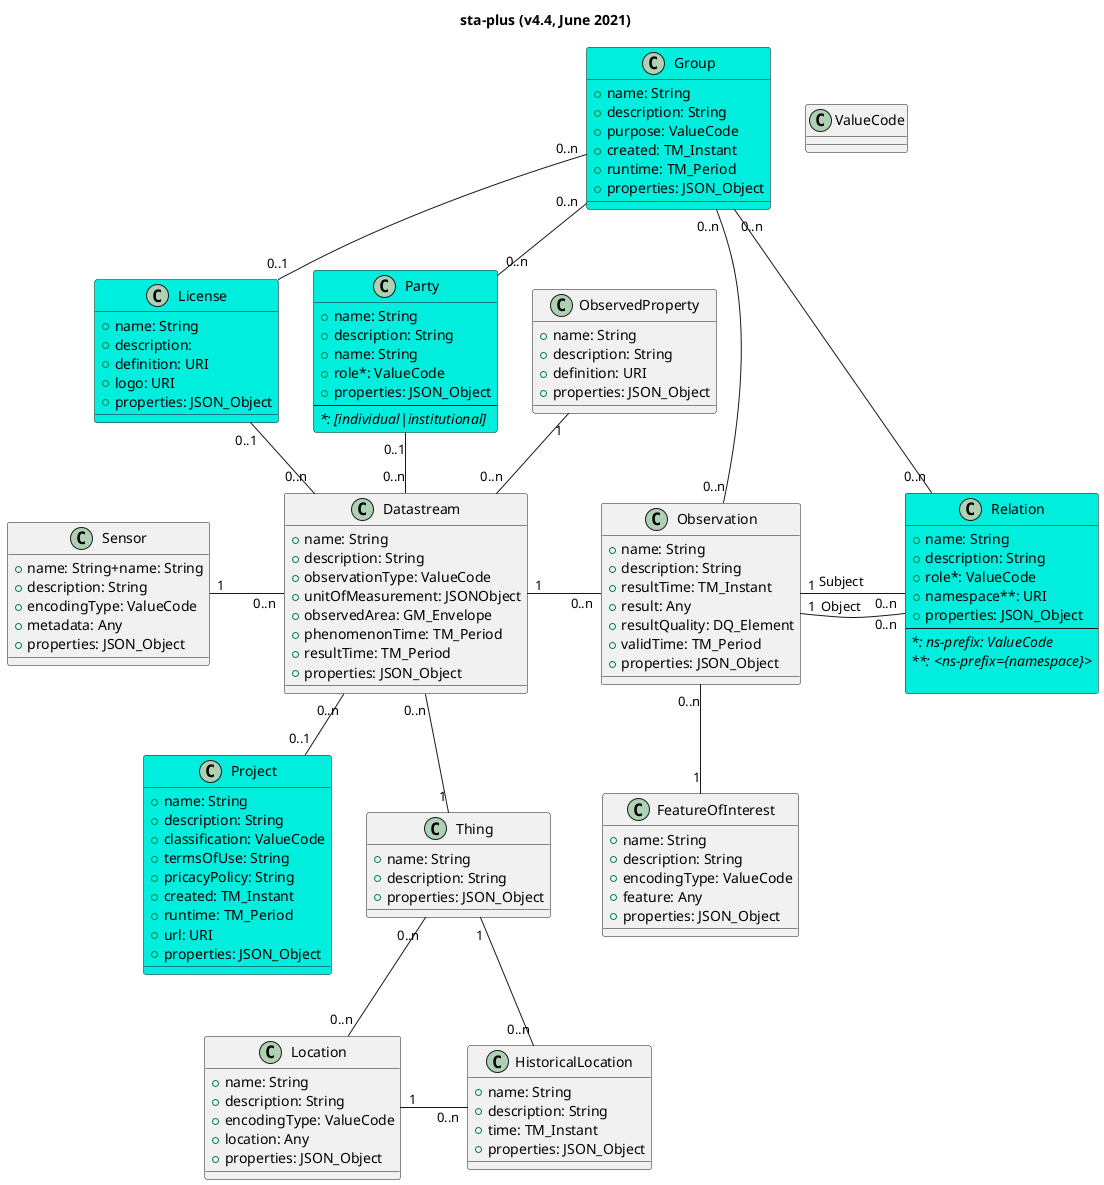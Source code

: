 @startuml sta_plus_v4.4
title sta-plus (v4.4, June 2021)


class Sensor {
    +name: String+name: String
    +description: String
    +encodingType: ValueCode
    +metadata: Any
    +properties: JSON_Object
}

class ObservedProperty {
    +name: String
    +description: String
    +definition: URI
    +properties: JSON_Object
}

class Datastream {
    +name: String
    +description: String
    +observationType: ValueCode 
    +unitOfMeasurement: JSONObject
    +observedArea: GM_Envelope
    +phenomenonTime: TM_Period
    +resultTime: TM_Period
    +properties: JSON_Object
}

class Thing {
    +name: String
    +description: String
    +properties: JSON_Object
}


class Location {
    +name: String
    +description: String
    +encodingType: ValueCode
    +location: Any
    +properties: JSON_Object
}

class HistoricalLocation {
    +name: String
    +description: String
    +time: TM_Instant
    +properties: JSON_Object
}

class Observation {
    +name: String
    +description: String
    +resultTime: TM_Instant
    +result: Any
    +resultQuality: DQ_Element
    +validTime: TM_Period
    +properties: JSON_Object
}

class ValueCode {}

class FeatureOfInterest {
    +name: String
    +description: String
    +encodingType: ValueCode
    +feature: Any
    +properties: JSON_Object

}

class Project #00EEDD {
    +name: String
    +description: String
    +classification: ValueCode
    +termsOfUse: String
    +pricacyPolicy: String
    +created: TM_Instant
    +runtime: TM_Period
    +url: URI
    +properties: JSON_Object
}

class Party #00EEDD {
    +name: String
    +description: String
    +name: String
    +role*: ValueCode
    +properties: JSON_Object
    ---
    <i>*: [individual|institutional]</i>
}

class License #00EEDD {
    +name: String
    +description: 
    +definition: URI
    +logo: URI
    +properties: JSON_Object
}

class Group #00EEDD {
    +name: String
    +description: String
    +purpose: ValueCode
    +created: TM_Instant
    +runtime: TM_Period
    +properties: JSON_Object
}

class Relation #00EEDD {
    +name: String
    +description: String
    +role*: ValueCode
    +namespace**: URI
    +properties: JSON_Object
    ---
    <i>*: ns-prefix: ValueCode</i>
    <i>**: <ns-prefix={namespace}></i>

}


Datastream "0..n" -left- "1" Sensor: "           "
Datastream "0..n" -up- "1" ObservedProperty
Datastream "0..n" -- "1" Thing
Datastream "1" -right- "0..n" Observation: "           "

Observation "0..n" -- "1" FeatureOfInterest

Location "0..n" -up- "0..n" Thing
Location "1" -right- "0..n" HistoricalLocation: "         "
HistoricalLocation "0..n" -right- "1" Thing

Datastream "0..n" -- "0..1" Project
Datastream "0..n" -up- "0..1" Party
Datastream "0..n" -up- "0..1" License

Group "0..n" -- "0..1" License
Group "0..n" -- "0..n" Party
Group "0..n" -- "0..n" Observation
Group "0..n" -- "0..n" Relation
Observation "1" - "0..n" Relation: "Subject       "      
Observation "1" - "0..n" Relation: "Object       "

@enduml